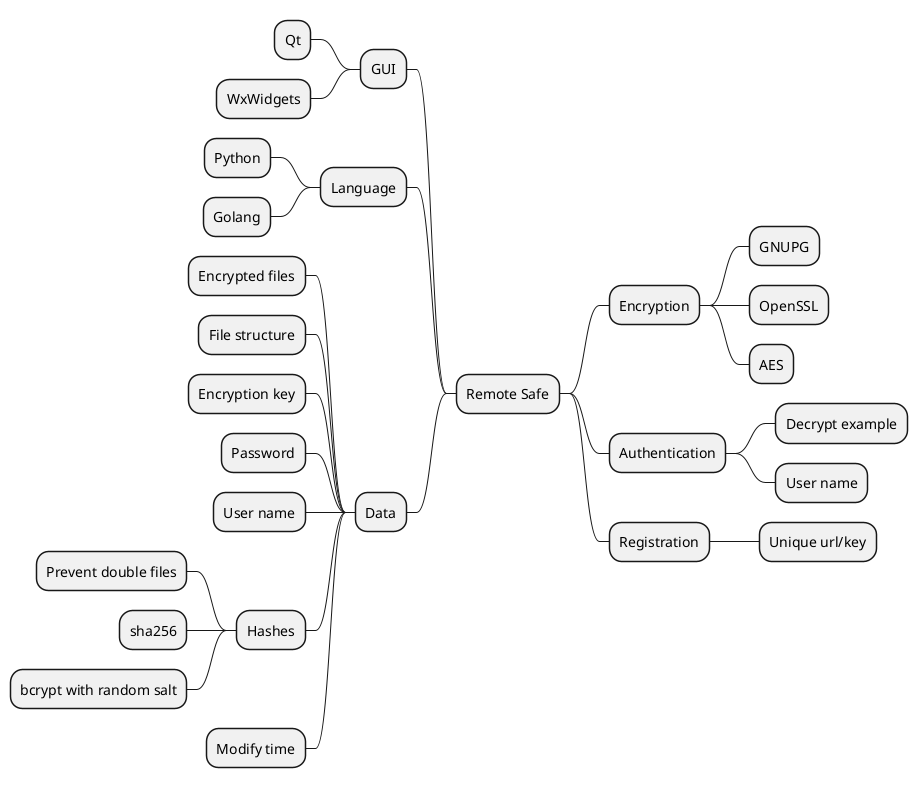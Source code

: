 @startmindmap
+ Remote Safe
++ Encryption
+++ GNUPG
+++ OpenSSL
+++ AES
++ Authentication
+++ Decrypt example
+++ User name
++ Registration
+++ Unique url/key
-- GUI
--- Qt
--- WxWidgets
-- Language
--- Python
--- Golang
-- Data
--- Encrypted files
--- File structure
--- Encryption key
--- Password
--- User name
--- Hashes
---- Prevent double files
---- sha256
---- bcrypt with random salt
--- Modify time
@endmindmap

